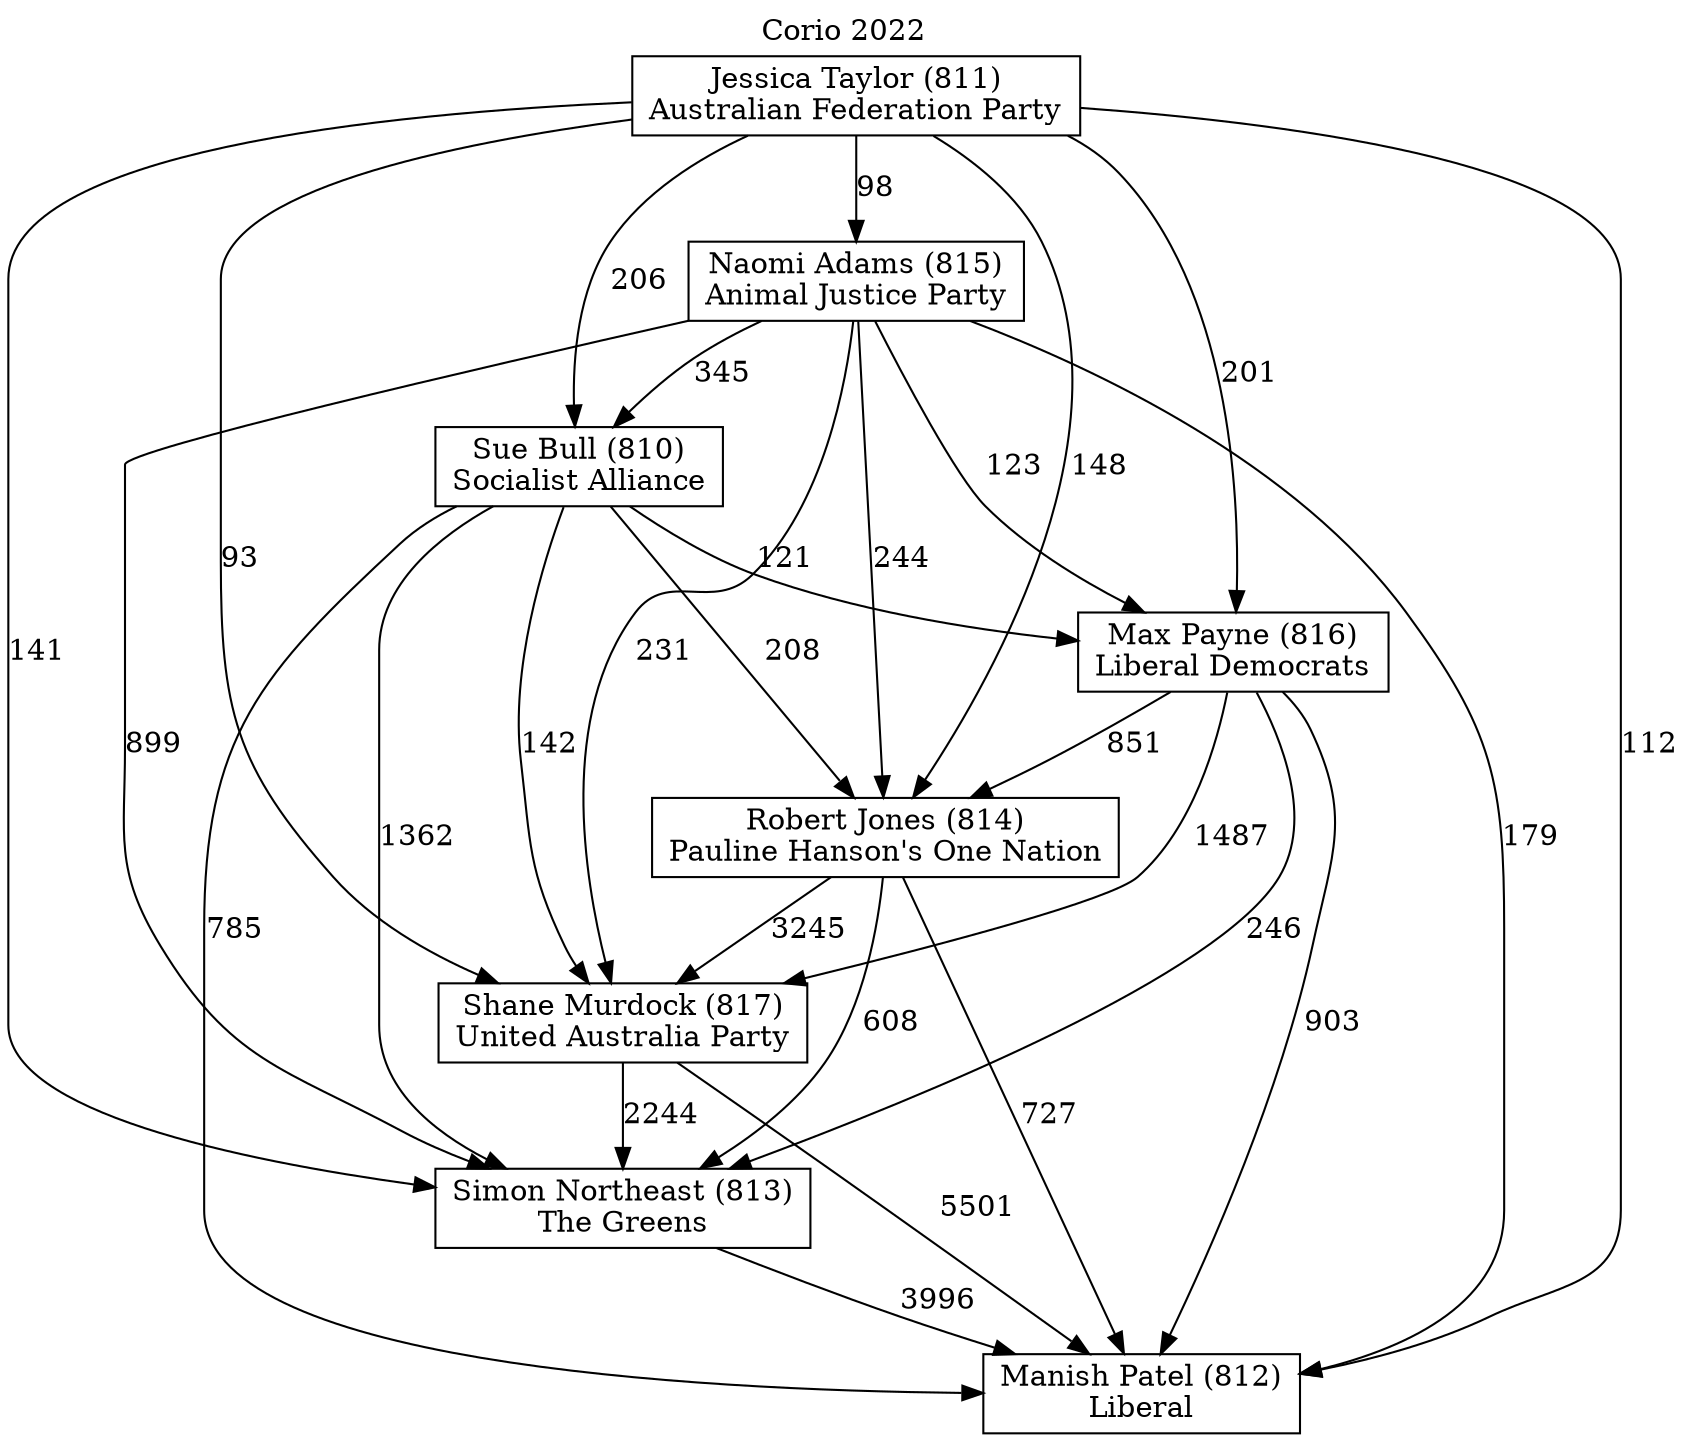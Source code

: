 // House preference flow
digraph "Manish Patel (812)_Corio_2022" {
	graph [label="Corio 2022" labelloc=t mclimit=10]
	node [shape=box]
	"Simon Northeast (813)" [label="Simon Northeast (813)
The Greens"]
	"Naomi Adams (815)" [label="Naomi Adams (815)
Animal Justice Party"]
	"Robert Jones (814)" [label="Robert Jones (814)
Pauline Hanson's One Nation"]
	"Shane Murdock (817)" [label="Shane Murdock (817)
United Australia Party"]
	"Max Payne (816)" [label="Max Payne (816)
Liberal Democrats"]
	"Sue Bull (810)" [label="Sue Bull (810)
Socialist Alliance"]
	"Manish Patel (812)" [label="Manish Patel (812)
Liberal"]
	"Jessica Taylor (811)" [label="Jessica Taylor (811)
Australian Federation Party"]
	"Sue Bull (810)" -> "Manish Patel (812)" [label=785]
	"Naomi Adams (815)" -> "Manish Patel (812)" [label=179]
	"Jessica Taylor (811)" -> "Shane Murdock (817)" [label=93]
	"Jessica Taylor (811)" -> "Sue Bull (810)" [label=206]
	"Naomi Adams (815)" -> "Robert Jones (814)" [label=244]
	"Max Payne (816)" -> "Simon Northeast (813)" [label=246]
	"Max Payne (816)" -> "Robert Jones (814)" [label=851]
	"Naomi Adams (815)" -> "Sue Bull (810)" [label=345]
	"Naomi Adams (815)" -> "Simon Northeast (813)" [label=899]
	"Sue Bull (810)" -> "Shane Murdock (817)" [label=142]
	"Naomi Adams (815)" -> "Max Payne (816)" [label=123]
	"Shane Murdock (817)" -> "Simon Northeast (813)" [label=2244]
	"Naomi Adams (815)" -> "Shane Murdock (817)" [label=231]
	"Robert Jones (814)" -> "Shane Murdock (817)" [label=3245]
	"Sue Bull (810)" -> "Simon Northeast (813)" [label=1362]
	"Jessica Taylor (811)" -> "Robert Jones (814)" [label=148]
	"Simon Northeast (813)" -> "Manish Patel (812)" [label=3996]
	"Sue Bull (810)" -> "Max Payne (816)" [label=121]
	"Jessica Taylor (811)" -> "Manish Patel (812)" [label=112]
	"Jessica Taylor (811)" -> "Simon Northeast (813)" [label=141]
	"Sue Bull (810)" -> "Robert Jones (814)" [label=208]
	"Robert Jones (814)" -> "Manish Patel (812)" [label=727]
	"Jessica Taylor (811)" -> "Naomi Adams (815)" [label=98]
	"Jessica Taylor (811)" -> "Max Payne (816)" [label=201]
	"Robert Jones (814)" -> "Simon Northeast (813)" [label=608]
	"Shane Murdock (817)" -> "Manish Patel (812)" [label=5501]
	"Max Payne (816)" -> "Shane Murdock (817)" [label=1487]
	"Max Payne (816)" -> "Manish Patel (812)" [label=903]
}
